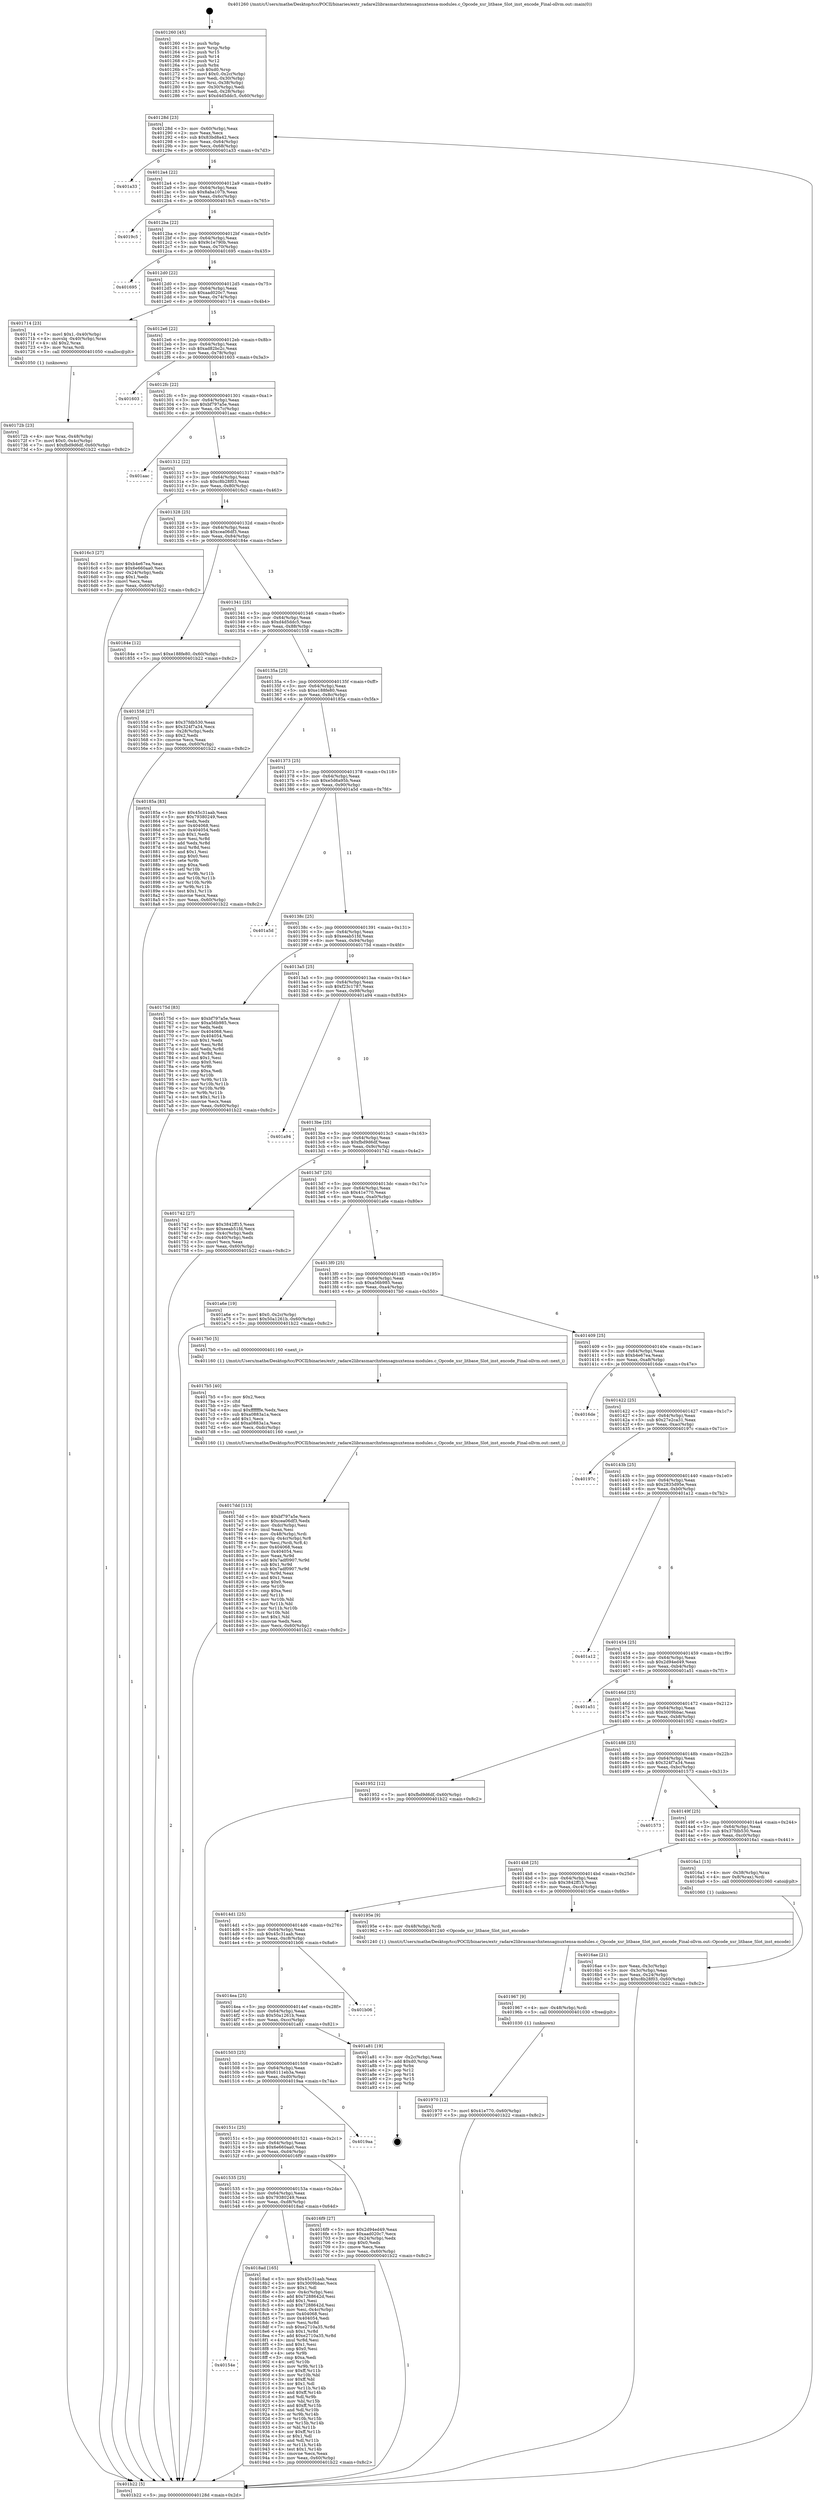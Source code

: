 digraph "0x401260" {
  label = "0x401260 (/mnt/c/Users/mathe/Desktop/tcc/POCII/binaries/extr_radare2librasmarchxtensagnuxtensa-modules.c_Opcode_xsr_litbase_Slot_inst_encode_Final-ollvm.out::main(0))"
  labelloc = "t"
  node[shape=record]

  Entry [label="",width=0.3,height=0.3,shape=circle,fillcolor=black,style=filled]
  "0x40128d" [label="{
     0x40128d [23]\l
     | [instrs]\l
     &nbsp;&nbsp;0x40128d \<+3\>: mov -0x60(%rbp),%eax\l
     &nbsp;&nbsp;0x401290 \<+2\>: mov %eax,%ecx\l
     &nbsp;&nbsp;0x401292 \<+6\>: sub $0x83bd8a42,%ecx\l
     &nbsp;&nbsp;0x401298 \<+3\>: mov %eax,-0x64(%rbp)\l
     &nbsp;&nbsp;0x40129b \<+3\>: mov %ecx,-0x68(%rbp)\l
     &nbsp;&nbsp;0x40129e \<+6\>: je 0000000000401a33 \<main+0x7d3\>\l
  }"]
  "0x401a33" [label="{
     0x401a33\l
  }", style=dashed]
  "0x4012a4" [label="{
     0x4012a4 [22]\l
     | [instrs]\l
     &nbsp;&nbsp;0x4012a4 \<+5\>: jmp 00000000004012a9 \<main+0x49\>\l
     &nbsp;&nbsp;0x4012a9 \<+3\>: mov -0x64(%rbp),%eax\l
     &nbsp;&nbsp;0x4012ac \<+5\>: sub $0x8aba107b,%eax\l
     &nbsp;&nbsp;0x4012b1 \<+3\>: mov %eax,-0x6c(%rbp)\l
     &nbsp;&nbsp;0x4012b4 \<+6\>: je 00000000004019c5 \<main+0x765\>\l
  }"]
  Exit [label="",width=0.3,height=0.3,shape=circle,fillcolor=black,style=filled,peripheries=2]
  "0x4019c5" [label="{
     0x4019c5\l
  }", style=dashed]
  "0x4012ba" [label="{
     0x4012ba [22]\l
     | [instrs]\l
     &nbsp;&nbsp;0x4012ba \<+5\>: jmp 00000000004012bf \<main+0x5f\>\l
     &nbsp;&nbsp;0x4012bf \<+3\>: mov -0x64(%rbp),%eax\l
     &nbsp;&nbsp;0x4012c2 \<+5\>: sub $0x9c1e790b,%eax\l
     &nbsp;&nbsp;0x4012c7 \<+3\>: mov %eax,-0x70(%rbp)\l
     &nbsp;&nbsp;0x4012ca \<+6\>: je 0000000000401695 \<main+0x435\>\l
  }"]
  "0x401970" [label="{
     0x401970 [12]\l
     | [instrs]\l
     &nbsp;&nbsp;0x401970 \<+7\>: movl $0x41e770,-0x60(%rbp)\l
     &nbsp;&nbsp;0x401977 \<+5\>: jmp 0000000000401b22 \<main+0x8c2\>\l
  }"]
  "0x401695" [label="{
     0x401695\l
  }", style=dashed]
  "0x4012d0" [label="{
     0x4012d0 [22]\l
     | [instrs]\l
     &nbsp;&nbsp;0x4012d0 \<+5\>: jmp 00000000004012d5 \<main+0x75\>\l
     &nbsp;&nbsp;0x4012d5 \<+3\>: mov -0x64(%rbp),%eax\l
     &nbsp;&nbsp;0x4012d8 \<+5\>: sub $0xaad020c7,%eax\l
     &nbsp;&nbsp;0x4012dd \<+3\>: mov %eax,-0x74(%rbp)\l
     &nbsp;&nbsp;0x4012e0 \<+6\>: je 0000000000401714 \<main+0x4b4\>\l
  }"]
  "0x401967" [label="{
     0x401967 [9]\l
     | [instrs]\l
     &nbsp;&nbsp;0x401967 \<+4\>: mov -0x48(%rbp),%rdi\l
     &nbsp;&nbsp;0x40196b \<+5\>: call 0000000000401030 \<free@plt\>\l
     | [calls]\l
     &nbsp;&nbsp;0x401030 \{1\} (unknown)\l
  }"]
  "0x401714" [label="{
     0x401714 [23]\l
     | [instrs]\l
     &nbsp;&nbsp;0x401714 \<+7\>: movl $0x1,-0x40(%rbp)\l
     &nbsp;&nbsp;0x40171b \<+4\>: movslq -0x40(%rbp),%rax\l
     &nbsp;&nbsp;0x40171f \<+4\>: shl $0x2,%rax\l
     &nbsp;&nbsp;0x401723 \<+3\>: mov %rax,%rdi\l
     &nbsp;&nbsp;0x401726 \<+5\>: call 0000000000401050 \<malloc@plt\>\l
     | [calls]\l
     &nbsp;&nbsp;0x401050 \{1\} (unknown)\l
  }"]
  "0x4012e6" [label="{
     0x4012e6 [22]\l
     | [instrs]\l
     &nbsp;&nbsp;0x4012e6 \<+5\>: jmp 00000000004012eb \<main+0x8b\>\l
     &nbsp;&nbsp;0x4012eb \<+3\>: mov -0x64(%rbp),%eax\l
     &nbsp;&nbsp;0x4012ee \<+5\>: sub $0xad82bc2c,%eax\l
     &nbsp;&nbsp;0x4012f3 \<+3\>: mov %eax,-0x78(%rbp)\l
     &nbsp;&nbsp;0x4012f6 \<+6\>: je 0000000000401603 \<main+0x3a3\>\l
  }"]
  "0x40154e" [label="{
     0x40154e\l
  }", style=dashed]
  "0x401603" [label="{
     0x401603\l
  }", style=dashed]
  "0x4012fc" [label="{
     0x4012fc [22]\l
     | [instrs]\l
     &nbsp;&nbsp;0x4012fc \<+5\>: jmp 0000000000401301 \<main+0xa1\>\l
     &nbsp;&nbsp;0x401301 \<+3\>: mov -0x64(%rbp),%eax\l
     &nbsp;&nbsp;0x401304 \<+5\>: sub $0xbf797a5e,%eax\l
     &nbsp;&nbsp;0x401309 \<+3\>: mov %eax,-0x7c(%rbp)\l
     &nbsp;&nbsp;0x40130c \<+6\>: je 0000000000401aac \<main+0x84c\>\l
  }"]
  "0x4018ad" [label="{
     0x4018ad [165]\l
     | [instrs]\l
     &nbsp;&nbsp;0x4018ad \<+5\>: mov $0x45c31aab,%eax\l
     &nbsp;&nbsp;0x4018b2 \<+5\>: mov $0x3009bbac,%ecx\l
     &nbsp;&nbsp;0x4018b7 \<+2\>: mov $0x1,%dl\l
     &nbsp;&nbsp;0x4018b9 \<+3\>: mov -0x4c(%rbp),%esi\l
     &nbsp;&nbsp;0x4018bc \<+6\>: add $0x7288642d,%esi\l
     &nbsp;&nbsp;0x4018c2 \<+3\>: add $0x1,%esi\l
     &nbsp;&nbsp;0x4018c5 \<+6\>: sub $0x7288642d,%esi\l
     &nbsp;&nbsp;0x4018cb \<+3\>: mov %esi,-0x4c(%rbp)\l
     &nbsp;&nbsp;0x4018ce \<+7\>: mov 0x404068,%esi\l
     &nbsp;&nbsp;0x4018d5 \<+7\>: mov 0x404054,%edi\l
     &nbsp;&nbsp;0x4018dc \<+3\>: mov %esi,%r8d\l
     &nbsp;&nbsp;0x4018df \<+7\>: sub $0xe2710a35,%r8d\l
     &nbsp;&nbsp;0x4018e6 \<+4\>: sub $0x1,%r8d\l
     &nbsp;&nbsp;0x4018ea \<+7\>: add $0xe2710a35,%r8d\l
     &nbsp;&nbsp;0x4018f1 \<+4\>: imul %r8d,%esi\l
     &nbsp;&nbsp;0x4018f5 \<+3\>: and $0x1,%esi\l
     &nbsp;&nbsp;0x4018f8 \<+3\>: cmp $0x0,%esi\l
     &nbsp;&nbsp;0x4018fb \<+4\>: sete %r9b\l
     &nbsp;&nbsp;0x4018ff \<+3\>: cmp $0xa,%edi\l
     &nbsp;&nbsp;0x401902 \<+4\>: setl %r10b\l
     &nbsp;&nbsp;0x401906 \<+3\>: mov %r9b,%r11b\l
     &nbsp;&nbsp;0x401909 \<+4\>: xor $0xff,%r11b\l
     &nbsp;&nbsp;0x40190d \<+3\>: mov %r10b,%bl\l
     &nbsp;&nbsp;0x401910 \<+3\>: xor $0xff,%bl\l
     &nbsp;&nbsp;0x401913 \<+3\>: xor $0x1,%dl\l
     &nbsp;&nbsp;0x401916 \<+3\>: mov %r11b,%r14b\l
     &nbsp;&nbsp;0x401919 \<+4\>: and $0xff,%r14b\l
     &nbsp;&nbsp;0x40191d \<+3\>: and %dl,%r9b\l
     &nbsp;&nbsp;0x401920 \<+3\>: mov %bl,%r15b\l
     &nbsp;&nbsp;0x401923 \<+4\>: and $0xff,%r15b\l
     &nbsp;&nbsp;0x401927 \<+3\>: and %dl,%r10b\l
     &nbsp;&nbsp;0x40192a \<+3\>: or %r9b,%r14b\l
     &nbsp;&nbsp;0x40192d \<+3\>: or %r10b,%r15b\l
     &nbsp;&nbsp;0x401930 \<+3\>: xor %r15b,%r14b\l
     &nbsp;&nbsp;0x401933 \<+3\>: or %bl,%r11b\l
     &nbsp;&nbsp;0x401936 \<+4\>: xor $0xff,%r11b\l
     &nbsp;&nbsp;0x40193a \<+3\>: or $0x1,%dl\l
     &nbsp;&nbsp;0x40193d \<+3\>: and %dl,%r11b\l
     &nbsp;&nbsp;0x401940 \<+3\>: or %r11b,%r14b\l
     &nbsp;&nbsp;0x401943 \<+4\>: test $0x1,%r14b\l
     &nbsp;&nbsp;0x401947 \<+3\>: cmovne %ecx,%eax\l
     &nbsp;&nbsp;0x40194a \<+3\>: mov %eax,-0x60(%rbp)\l
     &nbsp;&nbsp;0x40194d \<+5\>: jmp 0000000000401b22 \<main+0x8c2\>\l
  }"]
  "0x401aac" [label="{
     0x401aac\l
  }", style=dashed]
  "0x401312" [label="{
     0x401312 [22]\l
     | [instrs]\l
     &nbsp;&nbsp;0x401312 \<+5\>: jmp 0000000000401317 \<main+0xb7\>\l
     &nbsp;&nbsp;0x401317 \<+3\>: mov -0x64(%rbp),%eax\l
     &nbsp;&nbsp;0x40131a \<+5\>: sub $0xc8b28f03,%eax\l
     &nbsp;&nbsp;0x40131f \<+3\>: mov %eax,-0x80(%rbp)\l
     &nbsp;&nbsp;0x401322 \<+6\>: je 00000000004016c3 \<main+0x463\>\l
  }"]
  "0x4017dd" [label="{
     0x4017dd [113]\l
     | [instrs]\l
     &nbsp;&nbsp;0x4017dd \<+5\>: mov $0xbf797a5e,%ecx\l
     &nbsp;&nbsp;0x4017e2 \<+5\>: mov $0xcea06df3,%edx\l
     &nbsp;&nbsp;0x4017e7 \<+6\>: mov -0xdc(%rbp),%esi\l
     &nbsp;&nbsp;0x4017ed \<+3\>: imul %eax,%esi\l
     &nbsp;&nbsp;0x4017f0 \<+4\>: mov -0x48(%rbp),%rdi\l
     &nbsp;&nbsp;0x4017f4 \<+4\>: movslq -0x4c(%rbp),%r8\l
     &nbsp;&nbsp;0x4017f8 \<+4\>: mov %esi,(%rdi,%r8,4)\l
     &nbsp;&nbsp;0x4017fc \<+7\>: mov 0x404068,%eax\l
     &nbsp;&nbsp;0x401803 \<+7\>: mov 0x404054,%esi\l
     &nbsp;&nbsp;0x40180a \<+3\>: mov %eax,%r9d\l
     &nbsp;&nbsp;0x40180d \<+7\>: add $0x7adf0907,%r9d\l
     &nbsp;&nbsp;0x401814 \<+4\>: sub $0x1,%r9d\l
     &nbsp;&nbsp;0x401818 \<+7\>: sub $0x7adf0907,%r9d\l
     &nbsp;&nbsp;0x40181f \<+4\>: imul %r9d,%eax\l
     &nbsp;&nbsp;0x401823 \<+3\>: and $0x1,%eax\l
     &nbsp;&nbsp;0x401826 \<+3\>: cmp $0x0,%eax\l
     &nbsp;&nbsp;0x401829 \<+4\>: sete %r10b\l
     &nbsp;&nbsp;0x40182d \<+3\>: cmp $0xa,%esi\l
     &nbsp;&nbsp;0x401830 \<+4\>: setl %r11b\l
     &nbsp;&nbsp;0x401834 \<+3\>: mov %r10b,%bl\l
     &nbsp;&nbsp;0x401837 \<+3\>: and %r11b,%bl\l
     &nbsp;&nbsp;0x40183a \<+3\>: xor %r11b,%r10b\l
     &nbsp;&nbsp;0x40183d \<+3\>: or %r10b,%bl\l
     &nbsp;&nbsp;0x401840 \<+3\>: test $0x1,%bl\l
     &nbsp;&nbsp;0x401843 \<+3\>: cmovne %edx,%ecx\l
     &nbsp;&nbsp;0x401846 \<+3\>: mov %ecx,-0x60(%rbp)\l
     &nbsp;&nbsp;0x401849 \<+5\>: jmp 0000000000401b22 \<main+0x8c2\>\l
  }"]
  "0x4016c3" [label="{
     0x4016c3 [27]\l
     | [instrs]\l
     &nbsp;&nbsp;0x4016c3 \<+5\>: mov $0xb4e67ea,%eax\l
     &nbsp;&nbsp;0x4016c8 \<+5\>: mov $0x6e660aa0,%ecx\l
     &nbsp;&nbsp;0x4016cd \<+3\>: mov -0x24(%rbp),%edx\l
     &nbsp;&nbsp;0x4016d0 \<+3\>: cmp $0x1,%edx\l
     &nbsp;&nbsp;0x4016d3 \<+3\>: cmovl %ecx,%eax\l
     &nbsp;&nbsp;0x4016d6 \<+3\>: mov %eax,-0x60(%rbp)\l
     &nbsp;&nbsp;0x4016d9 \<+5\>: jmp 0000000000401b22 \<main+0x8c2\>\l
  }"]
  "0x401328" [label="{
     0x401328 [25]\l
     | [instrs]\l
     &nbsp;&nbsp;0x401328 \<+5\>: jmp 000000000040132d \<main+0xcd\>\l
     &nbsp;&nbsp;0x40132d \<+3\>: mov -0x64(%rbp),%eax\l
     &nbsp;&nbsp;0x401330 \<+5\>: sub $0xcea06df3,%eax\l
     &nbsp;&nbsp;0x401335 \<+6\>: mov %eax,-0x84(%rbp)\l
     &nbsp;&nbsp;0x40133b \<+6\>: je 000000000040184e \<main+0x5ee\>\l
  }"]
  "0x4017b5" [label="{
     0x4017b5 [40]\l
     | [instrs]\l
     &nbsp;&nbsp;0x4017b5 \<+5\>: mov $0x2,%ecx\l
     &nbsp;&nbsp;0x4017ba \<+1\>: cltd\l
     &nbsp;&nbsp;0x4017bb \<+2\>: idiv %ecx\l
     &nbsp;&nbsp;0x4017bd \<+6\>: imul $0xfffffffe,%edx,%ecx\l
     &nbsp;&nbsp;0x4017c3 \<+6\>: sub $0xa0883a1a,%ecx\l
     &nbsp;&nbsp;0x4017c9 \<+3\>: add $0x1,%ecx\l
     &nbsp;&nbsp;0x4017cc \<+6\>: add $0xa0883a1a,%ecx\l
     &nbsp;&nbsp;0x4017d2 \<+6\>: mov %ecx,-0xdc(%rbp)\l
     &nbsp;&nbsp;0x4017d8 \<+5\>: call 0000000000401160 \<next_i\>\l
     | [calls]\l
     &nbsp;&nbsp;0x401160 \{1\} (/mnt/c/Users/mathe/Desktop/tcc/POCII/binaries/extr_radare2librasmarchxtensagnuxtensa-modules.c_Opcode_xsr_litbase_Slot_inst_encode_Final-ollvm.out::next_i)\l
  }"]
  "0x40184e" [label="{
     0x40184e [12]\l
     | [instrs]\l
     &nbsp;&nbsp;0x40184e \<+7\>: movl $0xe188fe80,-0x60(%rbp)\l
     &nbsp;&nbsp;0x401855 \<+5\>: jmp 0000000000401b22 \<main+0x8c2\>\l
  }"]
  "0x401341" [label="{
     0x401341 [25]\l
     | [instrs]\l
     &nbsp;&nbsp;0x401341 \<+5\>: jmp 0000000000401346 \<main+0xe6\>\l
     &nbsp;&nbsp;0x401346 \<+3\>: mov -0x64(%rbp),%eax\l
     &nbsp;&nbsp;0x401349 \<+5\>: sub $0xd4d5ddc5,%eax\l
     &nbsp;&nbsp;0x40134e \<+6\>: mov %eax,-0x88(%rbp)\l
     &nbsp;&nbsp;0x401354 \<+6\>: je 0000000000401558 \<main+0x2f8\>\l
  }"]
  "0x40172b" [label="{
     0x40172b [23]\l
     | [instrs]\l
     &nbsp;&nbsp;0x40172b \<+4\>: mov %rax,-0x48(%rbp)\l
     &nbsp;&nbsp;0x40172f \<+7\>: movl $0x0,-0x4c(%rbp)\l
     &nbsp;&nbsp;0x401736 \<+7\>: movl $0xfbd9d6df,-0x60(%rbp)\l
     &nbsp;&nbsp;0x40173d \<+5\>: jmp 0000000000401b22 \<main+0x8c2\>\l
  }"]
  "0x401558" [label="{
     0x401558 [27]\l
     | [instrs]\l
     &nbsp;&nbsp;0x401558 \<+5\>: mov $0x37fdb530,%eax\l
     &nbsp;&nbsp;0x40155d \<+5\>: mov $0x324f7a34,%ecx\l
     &nbsp;&nbsp;0x401562 \<+3\>: mov -0x28(%rbp),%edx\l
     &nbsp;&nbsp;0x401565 \<+3\>: cmp $0x2,%edx\l
     &nbsp;&nbsp;0x401568 \<+3\>: cmovne %ecx,%eax\l
     &nbsp;&nbsp;0x40156b \<+3\>: mov %eax,-0x60(%rbp)\l
     &nbsp;&nbsp;0x40156e \<+5\>: jmp 0000000000401b22 \<main+0x8c2\>\l
  }"]
  "0x40135a" [label="{
     0x40135a [25]\l
     | [instrs]\l
     &nbsp;&nbsp;0x40135a \<+5\>: jmp 000000000040135f \<main+0xff\>\l
     &nbsp;&nbsp;0x40135f \<+3\>: mov -0x64(%rbp),%eax\l
     &nbsp;&nbsp;0x401362 \<+5\>: sub $0xe188fe80,%eax\l
     &nbsp;&nbsp;0x401367 \<+6\>: mov %eax,-0x8c(%rbp)\l
     &nbsp;&nbsp;0x40136d \<+6\>: je 000000000040185a \<main+0x5fa\>\l
  }"]
  "0x401b22" [label="{
     0x401b22 [5]\l
     | [instrs]\l
     &nbsp;&nbsp;0x401b22 \<+5\>: jmp 000000000040128d \<main+0x2d\>\l
  }"]
  "0x401260" [label="{
     0x401260 [45]\l
     | [instrs]\l
     &nbsp;&nbsp;0x401260 \<+1\>: push %rbp\l
     &nbsp;&nbsp;0x401261 \<+3\>: mov %rsp,%rbp\l
     &nbsp;&nbsp;0x401264 \<+2\>: push %r15\l
     &nbsp;&nbsp;0x401266 \<+2\>: push %r14\l
     &nbsp;&nbsp;0x401268 \<+2\>: push %r12\l
     &nbsp;&nbsp;0x40126a \<+1\>: push %rbx\l
     &nbsp;&nbsp;0x40126b \<+7\>: sub $0xd0,%rsp\l
     &nbsp;&nbsp;0x401272 \<+7\>: movl $0x0,-0x2c(%rbp)\l
     &nbsp;&nbsp;0x401279 \<+3\>: mov %edi,-0x30(%rbp)\l
     &nbsp;&nbsp;0x40127c \<+4\>: mov %rsi,-0x38(%rbp)\l
     &nbsp;&nbsp;0x401280 \<+3\>: mov -0x30(%rbp),%edi\l
     &nbsp;&nbsp;0x401283 \<+3\>: mov %edi,-0x28(%rbp)\l
     &nbsp;&nbsp;0x401286 \<+7\>: movl $0xd4d5ddc5,-0x60(%rbp)\l
  }"]
  "0x401535" [label="{
     0x401535 [25]\l
     | [instrs]\l
     &nbsp;&nbsp;0x401535 \<+5\>: jmp 000000000040153a \<main+0x2da\>\l
     &nbsp;&nbsp;0x40153a \<+3\>: mov -0x64(%rbp),%eax\l
     &nbsp;&nbsp;0x40153d \<+5\>: sub $0x79380249,%eax\l
     &nbsp;&nbsp;0x401542 \<+6\>: mov %eax,-0xd8(%rbp)\l
     &nbsp;&nbsp;0x401548 \<+6\>: je 00000000004018ad \<main+0x64d\>\l
  }"]
  "0x40185a" [label="{
     0x40185a [83]\l
     | [instrs]\l
     &nbsp;&nbsp;0x40185a \<+5\>: mov $0x45c31aab,%eax\l
     &nbsp;&nbsp;0x40185f \<+5\>: mov $0x79380249,%ecx\l
     &nbsp;&nbsp;0x401864 \<+2\>: xor %edx,%edx\l
     &nbsp;&nbsp;0x401866 \<+7\>: mov 0x404068,%esi\l
     &nbsp;&nbsp;0x40186d \<+7\>: mov 0x404054,%edi\l
     &nbsp;&nbsp;0x401874 \<+3\>: sub $0x1,%edx\l
     &nbsp;&nbsp;0x401877 \<+3\>: mov %esi,%r8d\l
     &nbsp;&nbsp;0x40187a \<+3\>: add %edx,%r8d\l
     &nbsp;&nbsp;0x40187d \<+4\>: imul %r8d,%esi\l
     &nbsp;&nbsp;0x401881 \<+3\>: and $0x1,%esi\l
     &nbsp;&nbsp;0x401884 \<+3\>: cmp $0x0,%esi\l
     &nbsp;&nbsp;0x401887 \<+4\>: sete %r9b\l
     &nbsp;&nbsp;0x40188b \<+3\>: cmp $0xa,%edi\l
     &nbsp;&nbsp;0x40188e \<+4\>: setl %r10b\l
     &nbsp;&nbsp;0x401892 \<+3\>: mov %r9b,%r11b\l
     &nbsp;&nbsp;0x401895 \<+3\>: and %r10b,%r11b\l
     &nbsp;&nbsp;0x401898 \<+3\>: xor %r10b,%r9b\l
     &nbsp;&nbsp;0x40189b \<+3\>: or %r9b,%r11b\l
     &nbsp;&nbsp;0x40189e \<+4\>: test $0x1,%r11b\l
     &nbsp;&nbsp;0x4018a2 \<+3\>: cmovne %ecx,%eax\l
     &nbsp;&nbsp;0x4018a5 \<+3\>: mov %eax,-0x60(%rbp)\l
     &nbsp;&nbsp;0x4018a8 \<+5\>: jmp 0000000000401b22 \<main+0x8c2\>\l
  }"]
  "0x401373" [label="{
     0x401373 [25]\l
     | [instrs]\l
     &nbsp;&nbsp;0x401373 \<+5\>: jmp 0000000000401378 \<main+0x118\>\l
     &nbsp;&nbsp;0x401378 \<+3\>: mov -0x64(%rbp),%eax\l
     &nbsp;&nbsp;0x40137b \<+5\>: sub $0xe5d6a95b,%eax\l
     &nbsp;&nbsp;0x401380 \<+6\>: mov %eax,-0x90(%rbp)\l
     &nbsp;&nbsp;0x401386 \<+6\>: je 0000000000401a5d \<main+0x7fd\>\l
  }"]
  "0x4016f9" [label="{
     0x4016f9 [27]\l
     | [instrs]\l
     &nbsp;&nbsp;0x4016f9 \<+5\>: mov $0x2d94ed49,%eax\l
     &nbsp;&nbsp;0x4016fe \<+5\>: mov $0xaad020c7,%ecx\l
     &nbsp;&nbsp;0x401703 \<+3\>: mov -0x24(%rbp),%edx\l
     &nbsp;&nbsp;0x401706 \<+3\>: cmp $0x0,%edx\l
     &nbsp;&nbsp;0x401709 \<+3\>: cmove %ecx,%eax\l
     &nbsp;&nbsp;0x40170c \<+3\>: mov %eax,-0x60(%rbp)\l
     &nbsp;&nbsp;0x40170f \<+5\>: jmp 0000000000401b22 \<main+0x8c2\>\l
  }"]
  "0x401a5d" [label="{
     0x401a5d\l
  }", style=dashed]
  "0x40138c" [label="{
     0x40138c [25]\l
     | [instrs]\l
     &nbsp;&nbsp;0x40138c \<+5\>: jmp 0000000000401391 \<main+0x131\>\l
     &nbsp;&nbsp;0x401391 \<+3\>: mov -0x64(%rbp),%eax\l
     &nbsp;&nbsp;0x401394 \<+5\>: sub $0xeeab51fd,%eax\l
     &nbsp;&nbsp;0x401399 \<+6\>: mov %eax,-0x94(%rbp)\l
     &nbsp;&nbsp;0x40139f \<+6\>: je 000000000040175d \<main+0x4fd\>\l
  }"]
  "0x40151c" [label="{
     0x40151c [25]\l
     | [instrs]\l
     &nbsp;&nbsp;0x40151c \<+5\>: jmp 0000000000401521 \<main+0x2c1\>\l
     &nbsp;&nbsp;0x401521 \<+3\>: mov -0x64(%rbp),%eax\l
     &nbsp;&nbsp;0x401524 \<+5\>: sub $0x6e660aa0,%eax\l
     &nbsp;&nbsp;0x401529 \<+6\>: mov %eax,-0xd4(%rbp)\l
     &nbsp;&nbsp;0x40152f \<+6\>: je 00000000004016f9 \<main+0x499\>\l
  }"]
  "0x40175d" [label="{
     0x40175d [83]\l
     | [instrs]\l
     &nbsp;&nbsp;0x40175d \<+5\>: mov $0xbf797a5e,%eax\l
     &nbsp;&nbsp;0x401762 \<+5\>: mov $0xa56b985,%ecx\l
     &nbsp;&nbsp;0x401767 \<+2\>: xor %edx,%edx\l
     &nbsp;&nbsp;0x401769 \<+7\>: mov 0x404068,%esi\l
     &nbsp;&nbsp;0x401770 \<+7\>: mov 0x404054,%edi\l
     &nbsp;&nbsp;0x401777 \<+3\>: sub $0x1,%edx\l
     &nbsp;&nbsp;0x40177a \<+3\>: mov %esi,%r8d\l
     &nbsp;&nbsp;0x40177d \<+3\>: add %edx,%r8d\l
     &nbsp;&nbsp;0x401780 \<+4\>: imul %r8d,%esi\l
     &nbsp;&nbsp;0x401784 \<+3\>: and $0x1,%esi\l
     &nbsp;&nbsp;0x401787 \<+3\>: cmp $0x0,%esi\l
     &nbsp;&nbsp;0x40178a \<+4\>: sete %r9b\l
     &nbsp;&nbsp;0x40178e \<+3\>: cmp $0xa,%edi\l
     &nbsp;&nbsp;0x401791 \<+4\>: setl %r10b\l
     &nbsp;&nbsp;0x401795 \<+3\>: mov %r9b,%r11b\l
     &nbsp;&nbsp;0x401798 \<+3\>: and %r10b,%r11b\l
     &nbsp;&nbsp;0x40179b \<+3\>: xor %r10b,%r9b\l
     &nbsp;&nbsp;0x40179e \<+3\>: or %r9b,%r11b\l
     &nbsp;&nbsp;0x4017a1 \<+4\>: test $0x1,%r11b\l
     &nbsp;&nbsp;0x4017a5 \<+3\>: cmovne %ecx,%eax\l
     &nbsp;&nbsp;0x4017a8 \<+3\>: mov %eax,-0x60(%rbp)\l
     &nbsp;&nbsp;0x4017ab \<+5\>: jmp 0000000000401b22 \<main+0x8c2\>\l
  }"]
  "0x4013a5" [label="{
     0x4013a5 [25]\l
     | [instrs]\l
     &nbsp;&nbsp;0x4013a5 \<+5\>: jmp 00000000004013aa \<main+0x14a\>\l
     &nbsp;&nbsp;0x4013aa \<+3\>: mov -0x64(%rbp),%eax\l
     &nbsp;&nbsp;0x4013ad \<+5\>: sub $0xf23c1787,%eax\l
     &nbsp;&nbsp;0x4013b2 \<+6\>: mov %eax,-0x98(%rbp)\l
     &nbsp;&nbsp;0x4013b8 \<+6\>: je 0000000000401a94 \<main+0x834\>\l
  }"]
  "0x4019aa" [label="{
     0x4019aa\l
  }", style=dashed]
  "0x401a94" [label="{
     0x401a94\l
  }", style=dashed]
  "0x4013be" [label="{
     0x4013be [25]\l
     | [instrs]\l
     &nbsp;&nbsp;0x4013be \<+5\>: jmp 00000000004013c3 \<main+0x163\>\l
     &nbsp;&nbsp;0x4013c3 \<+3\>: mov -0x64(%rbp),%eax\l
     &nbsp;&nbsp;0x4013c6 \<+5\>: sub $0xfbd9d6df,%eax\l
     &nbsp;&nbsp;0x4013cb \<+6\>: mov %eax,-0x9c(%rbp)\l
     &nbsp;&nbsp;0x4013d1 \<+6\>: je 0000000000401742 \<main+0x4e2\>\l
  }"]
  "0x401503" [label="{
     0x401503 [25]\l
     | [instrs]\l
     &nbsp;&nbsp;0x401503 \<+5\>: jmp 0000000000401508 \<main+0x2a8\>\l
     &nbsp;&nbsp;0x401508 \<+3\>: mov -0x64(%rbp),%eax\l
     &nbsp;&nbsp;0x40150b \<+5\>: sub $0x6111eb3a,%eax\l
     &nbsp;&nbsp;0x401510 \<+6\>: mov %eax,-0xd0(%rbp)\l
     &nbsp;&nbsp;0x401516 \<+6\>: je 00000000004019aa \<main+0x74a\>\l
  }"]
  "0x401742" [label="{
     0x401742 [27]\l
     | [instrs]\l
     &nbsp;&nbsp;0x401742 \<+5\>: mov $0x3842ff15,%eax\l
     &nbsp;&nbsp;0x401747 \<+5\>: mov $0xeeab51fd,%ecx\l
     &nbsp;&nbsp;0x40174c \<+3\>: mov -0x4c(%rbp),%edx\l
     &nbsp;&nbsp;0x40174f \<+3\>: cmp -0x40(%rbp),%edx\l
     &nbsp;&nbsp;0x401752 \<+3\>: cmovl %ecx,%eax\l
     &nbsp;&nbsp;0x401755 \<+3\>: mov %eax,-0x60(%rbp)\l
     &nbsp;&nbsp;0x401758 \<+5\>: jmp 0000000000401b22 \<main+0x8c2\>\l
  }"]
  "0x4013d7" [label="{
     0x4013d7 [25]\l
     | [instrs]\l
     &nbsp;&nbsp;0x4013d7 \<+5\>: jmp 00000000004013dc \<main+0x17c\>\l
     &nbsp;&nbsp;0x4013dc \<+3\>: mov -0x64(%rbp),%eax\l
     &nbsp;&nbsp;0x4013df \<+5\>: sub $0x41e770,%eax\l
     &nbsp;&nbsp;0x4013e4 \<+6\>: mov %eax,-0xa0(%rbp)\l
     &nbsp;&nbsp;0x4013ea \<+6\>: je 0000000000401a6e \<main+0x80e\>\l
  }"]
  "0x401a81" [label="{
     0x401a81 [19]\l
     | [instrs]\l
     &nbsp;&nbsp;0x401a81 \<+3\>: mov -0x2c(%rbp),%eax\l
     &nbsp;&nbsp;0x401a84 \<+7\>: add $0xd0,%rsp\l
     &nbsp;&nbsp;0x401a8b \<+1\>: pop %rbx\l
     &nbsp;&nbsp;0x401a8c \<+2\>: pop %r12\l
     &nbsp;&nbsp;0x401a8e \<+2\>: pop %r14\l
     &nbsp;&nbsp;0x401a90 \<+2\>: pop %r15\l
     &nbsp;&nbsp;0x401a92 \<+1\>: pop %rbp\l
     &nbsp;&nbsp;0x401a93 \<+1\>: ret\l
  }"]
  "0x401a6e" [label="{
     0x401a6e [19]\l
     | [instrs]\l
     &nbsp;&nbsp;0x401a6e \<+7\>: movl $0x0,-0x2c(%rbp)\l
     &nbsp;&nbsp;0x401a75 \<+7\>: movl $0x50a1261b,-0x60(%rbp)\l
     &nbsp;&nbsp;0x401a7c \<+5\>: jmp 0000000000401b22 \<main+0x8c2\>\l
  }"]
  "0x4013f0" [label="{
     0x4013f0 [25]\l
     | [instrs]\l
     &nbsp;&nbsp;0x4013f0 \<+5\>: jmp 00000000004013f5 \<main+0x195\>\l
     &nbsp;&nbsp;0x4013f5 \<+3\>: mov -0x64(%rbp),%eax\l
     &nbsp;&nbsp;0x4013f8 \<+5\>: sub $0xa56b985,%eax\l
     &nbsp;&nbsp;0x4013fd \<+6\>: mov %eax,-0xa4(%rbp)\l
     &nbsp;&nbsp;0x401403 \<+6\>: je 00000000004017b0 \<main+0x550\>\l
  }"]
  "0x4014ea" [label="{
     0x4014ea [25]\l
     | [instrs]\l
     &nbsp;&nbsp;0x4014ea \<+5\>: jmp 00000000004014ef \<main+0x28f\>\l
     &nbsp;&nbsp;0x4014ef \<+3\>: mov -0x64(%rbp),%eax\l
     &nbsp;&nbsp;0x4014f2 \<+5\>: sub $0x50a1261b,%eax\l
     &nbsp;&nbsp;0x4014f7 \<+6\>: mov %eax,-0xcc(%rbp)\l
     &nbsp;&nbsp;0x4014fd \<+6\>: je 0000000000401a81 \<main+0x821\>\l
  }"]
  "0x4017b0" [label="{
     0x4017b0 [5]\l
     | [instrs]\l
     &nbsp;&nbsp;0x4017b0 \<+5\>: call 0000000000401160 \<next_i\>\l
     | [calls]\l
     &nbsp;&nbsp;0x401160 \{1\} (/mnt/c/Users/mathe/Desktop/tcc/POCII/binaries/extr_radare2librasmarchxtensagnuxtensa-modules.c_Opcode_xsr_litbase_Slot_inst_encode_Final-ollvm.out::next_i)\l
  }"]
  "0x401409" [label="{
     0x401409 [25]\l
     | [instrs]\l
     &nbsp;&nbsp;0x401409 \<+5\>: jmp 000000000040140e \<main+0x1ae\>\l
     &nbsp;&nbsp;0x40140e \<+3\>: mov -0x64(%rbp),%eax\l
     &nbsp;&nbsp;0x401411 \<+5\>: sub $0xb4e67ea,%eax\l
     &nbsp;&nbsp;0x401416 \<+6\>: mov %eax,-0xa8(%rbp)\l
     &nbsp;&nbsp;0x40141c \<+6\>: je 00000000004016de \<main+0x47e\>\l
  }"]
  "0x401b06" [label="{
     0x401b06\l
  }", style=dashed]
  "0x4016de" [label="{
     0x4016de\l
  }", style=dashed]
  "0x401422" [label="{
     0x401422 [25]\l
     | [instrs]\l
     &nbsp;&nbsp;0x401422 \<+5\>: jmp 0000000000401427 \<main+0x1c7\>\l
     &nbsp;&nbsp;0x401427 \<+3\>: mov -0x64(%rbp),%eax\l
     &nbsp;&nbsp;0x40142a \<+5\>: sub $0x27e2ca31,%eax\l
     &nbsp;&nbsp;0x40142f \<+6\>: mov %eax,-0xac(%rbp)\l
     &nbsp;&nbsp;0x401435 \<+6\>: je 000000000040197c \<main+0x71c\>\l
  }"]
  "0x4014d1" [label="{
     0x4014d1 [25]\l
     | [instrs]\l
     &nbsp;&nbsp;0x4014d1 \<+5\>: jmp 00000000004014d6 \<main+0x276\>\l
     &nbsp;&nbsp;0x4014d6 \<+3\>: mov -0x64(%rbp),%eax\l
     &nbsp;&nbsp;0x4014d9 \<+5\>: sub $0x45c31aab,%eax\l
     &nbsp;&nbsp;0x4014de \<+6\>: mov %eax,-0xc8(%rbp)\l
     &nbsp;&nbsp;0x4014e4 \<+6\>: je 0000000000401b06 \<main+0x8a6\>\l
  }"]
  "0x40197c" [label="{
     0x40197c\l
  }", style=dashed]
  "0x40143b" [label="{
     0x40143b [25]\l
     | [instrs]\l
     &nbsp;&nbsp;0x40143b \<+5\>: jmp 0000000000401440 \<main+0x1e0\>\l
     &nbsp;&nbsp;0x401440 \<+3\>: mov -0x64(%rbp),%eax\l
     &nbsp;&nbsp;0x401443 \<+5\>: sub $0x2835d95e,%eax\l
     &nbsp;&nbsp;0x401448 \<+6\>: mov %eax,-0xb0(%rbp)\l
     &nbsp;&nbsp;0x40144e \<+6\>: je 0000000000401a12 \<main+0x7b2\>\l
  }"]
  "0x40195e" [label="{
     0x40195e [9]\l
     | [instrs]\l
     &nbsp;&nbsp;0x40195e \<+4\>: mov -0x48(%rbp),%rdi\l
     &nbsp;&nbsp;0x401962 \<+5\>: call 0000000000401240 \<Opcode_xsr_litbase_Slot_inst_encode\>\l
     | [calls]\l
     &nbsp;&nbsp;0x401240 \{1\} (/mnt/c/Users/mathe/Desktop/tcc/POCII/binaries/extr_radare2librasmarchxtensagnuxtensa-modules.c_Opcode_xsr_litbase_Slot_inst_encode_Final-ollvm.out::Opcode_xsr_litbase_Slot_inst_encode)\l
  }"]
  "0x401a12" [label="{
     0x401a12\l
  }", style=dashed]
  "0x401454" [label="{
     0x401454 [25]\l
     | [instrs]\l
     &nbsp;&nbsp;0x401454 \<+5\>: jmp 0000000000401459 \<main+0x1f9\>\l
     &nbsp;&nbsp;0x401459 \<+3\>: mov -0x64(%rbp),%eax\l
     &nbsp;&nbsp;0x40145c \<+5\>: sub $0x2d94ed49,%eax\l
     &nbsp;&nbsp;0x401461 \<+6\>: mov %eax,-0xb4(%rbp)\l
     &nbsp;&nbsp;0x401467 \<+6\>: je 0000000000401a51 \<main+0x7f1\>\l
  }"]
  "0x4016ae" [label="{
     0x4016ae [21]\l
     | [instrs]\l
     &nbsp;&nbsp;0x4016ae \<+3\>: mov %eax,-0x3c(%rbp)\l
     &nbsp;&nbsp;0x4016b1 \<+3\>: mov -0x3c(%rbp),%eax\l
     &nbsp;&nbsp;0x4016b4 \<+3\>: mov %eax,-0x24(%rbp)\l
     &nbsp;&nbsp;0x4016b7 \<+7\>: movl $0xc8b28f03,-0x60(%rbp)\l
     &nbsp;&nbsp;0x4016be \<+5\>: jmp 0000000000401b22 \<main+0x8c2\>\l
  }"]
  "0x401a51" [label="{
     0x401a51\l
  }", style=dashed]
  "0x40146d" [label="{
     0x40146d [25]\l
     | [instrs]\l
     &nbsp;&nbsp;0x40146d \<+5\>: jmp 0000000000401472 \<main+0x212\>\l
     &nbsp;&nbsp;0x401472 \<+3\>: mov -0x64(%rbp),%eax\l
     &nbsp;&nbsp;0x401475 \<+5\>: sub $0x3009bbac,%eax\l
     &nbsp;&nbsp;0x40147a \<+6\>: mov %eax,-0xb8(%rbp)\l
     &nbsp;&nbsp;0x401480 \<+6\>: je 0000000000401952 \<main+0x6f2\>\l
  }"]
  "0x4014b8" [label="{
     0x4014b8 [25]\l
     | [instrs]\l
     &nbsp;&nbsp;0x4014b8 \<+5\>: jmp 00000000004014bd \<main+0x25d\>\l
     &nbsp;&nbsp;0x4014bd \<+3\>: mov -0x64(%rbp),%eax\l
     &nbsp;&nbsp;0x4014c0 \<+5\>: sub $0x3842ff15,%eax\l
     &nbsp;&nbsp;0x4014c5 \<+6\>: mov %eax,-0xc4(%rbp)\l
     &nbsp;&nbsp;0x4014cb \<+6\>: je 000000000040195e \<main+0x6fe\>\l
  }"]
  "0x401952" [label="{
     0x401952 [12]\l
     | [instrs]\l
     &nbsp;&nbsp;0x401952 \<+7\>: movl $0xfbd9d6df,-0x60(%rbp)\l
     &nbsp;&nbsp;0x401959 \<+5\>: jmp 0000000000401b22 \<main+0x8c2\>\l
  }"]
  "0x401486" [label="{
     0x401486 [25]\l
     | [instrs]\l
     &nbsp;&nbsp;0x401486 \<+5\>: jmp 000000000040148b \<main+0x22b\>\l
     &nbsp;&nbsp;0x40148b \<+3\>: mov -0x64(%rbp),%eax\l
     &nbsp;&nbsp;0x40148e \<+5\>: sub $0x324f7a34,%eax\l
     &nbsp;&nbsp;0x401493 \<+6\>: mov %eax,-0xbc(%rbp)\l
     &nbsp;&nbsp;0x401499 \<+6\>: je 0000000000401573 \<main+0x313\>\l
  }"]
  "0x4016a1" [label="{
     0x4016a1 [13]\l
     | [instrs]\l
     &nbsp;&nbsp;0x4016a1 \<+4\>: mov -0x38(%rbp),%rax\l
     &nbsp;&nbsp;0x4016a5 \<+4\>: mov 0x8(%rax),%rdi\l
     &nbsp;&nbsp;0x4016a9 \<+5\>: call 0000000000401060 \<atoi@plt\>\l
     | [calls]\l
     &nbsp;&nbsp;0x401060 \{1\} (unknown)\l
  }"]
  "0x401573" [label="{
     0x401573\l
  }", style=dashed]
  "0x40149f" [label="{
     0x40149f [25]\l
     | [instrs]\l
     &nbsp;&nbsp;0x40149f \<+5\>: jmp 00000000004014a4 \<main+0x244\>\l
     &nbsp;&nbsp;0x4014a4 \<+3\>: mov -0x64(%rbp),%eax\l
     &nbsp;&nbsp;0x4014a7 \<+5\>: sub $0x37fdb530,%eax\l
     &nbsp;&nbsp;0x4014ac \<+6\>: mov %eax,-0xc0(%rbp)\l
     &nbsp;&nbsp;0x4014b2 \<+6\>: je 00000000004016a1 \<main+0x441\>\l
  }"]
  Entry -> "0x401260" [label=" 1"]
  "0x40128d" -> "0x401a33" [label=" 0"]
  "0x40128d" -> "0x4012a4" [label=" 16"]
  "0x401a81" -> Exit [label=" 1"]
  "0x4012a4" -> "0x4019c5" [label=" 0"]
  "0x4012a4" -> "0x4012ba" [label=" 16"]
  "0x401a6e" -> "0x401b22" [label=" 1"]
  "0x4012ba" -> "0x401695" [label=" 0"]
  "0x4012ba" -> "0x4012d0" [label=" 16"]
  "0x401970" -> "0x401b22" [label=" 1"]
  "0x4012d0" -> "0x401714" [label=" 1"]
  "0x4012d0" -> "0x4012e6" [label=" 15"]
  "0x401967" -> "0x401970" [label=" 1"]
  "0x4012e6" -> "0x401603" [label=" 0"]
  "0x4012e6" -> "0x4012fc" [label=" 15"]
  "0x40195e" -> "0x401967" [label=" 1"]
  "0x4012fc" -> "0x401aac" [label=" 0"]
  "0x4012fc" -> "0x401312" [label=" 15"]
  "0x401952" -> "0x401b22" [label=" 1"]
  "0x401312" -> "0x4016c3" [label=" 1"]
  "0x401312" -> "0x401328" [label=" 14"]
  "0x401535" -> "0x40154e" [label=" 0"]
  "0x401328" -> "0x40184e" [label=" 1"]
  "0x401328" -> "0x401341" [label=" 13"]
  "0x401535" -> "0x4018ad" [label=" 1"]
  "0x401341" -> "0x401558" [label=" 1"]
  "0x401341" -> "0x40135a" [label=" 12"]
  "0x401558" -> "0x401b22" [label=" 1"]
  "0x401260" -> "0x40128d" [label=" 1"]
  "0x401b22" -> "0x40128d" [label=" 15"]
  "0x4018ad" -> "0x401b22" [label=" 1"]
  "0x40135a" -> "0x40185a" [label=" 1"]
  "0x40135a" -> "0x401373" [label=" 11"]
  "0x40185a" -> "0x401b22" [label=" 1"]
  "0x401373" -> "0x401a5d" [label=" 0"]
  "0x401373" -> "0x40138c" [label=" 11"]
  "0x40184e" -> "0x401b22" [label=" 1"]
  "0x40138c" -> "0x40175d" [label=" 1"]
  "0x40138c" -> "0x4013a5" [label=" 10"]
  "0x4017b5" -> "0x4017dd" [label=" 1"]
  "0x4013a5" -> "0x401a94" [label=" 0"]
  "0x4013a5" -> "0x4013be" [label=" 10"]
  "0x4017b0" -> "0x4017b5" [label=" 1"]
  "0x4013be" -> "0x401742" [label=" 2"]
  "0x4013be" -> "0x4013d7" [label=" 8"]
  "0x401742" -> "0x401b22" [label=" 2"]
  "0x4013d7" -> "0x401a6e" [label=" 1"]
  "0x4013d7" -> "0x4013f0" [label=" 7"]
  "0x40172b" -> "0x401b22" [label=" 1"]
  "0x4013f0" -> "0x4017b0" [label=" 1"]
  "0x4013f0" -> "0x401409" [label=" 6"]
  "0x4016f9" -> "0x401b22" [label=" 1"]
  "0x401409" -> "0x4016de" [label=" 0"]
  "0x401409" -> "0x401422" [label=" 6"]
  "0x40151c" -> "0x401535" [label=" 1"]
  "0x401422" -> "0x40197c" [label=" 0"]
  "0x401422" -> "0x40143b" [label=" 6"]
  "0x4017dd" -> "0x401b22" [label=" 1"]
  "0x40143b" -> "0x401a12" [label=" 0"]
  "0x40143b" -> "0x401454" [label=" 6"]
  "0x401503" -> "0x40151c" [label=" 2"]
  "0x401454" -> "0x401a51" [label=" 0"]
  "0x401454" -> "0x40146d" [label=" 6"]
  "0x40175d" -> "0x401b22" [label=" 1"]
  "0x40146d" -> "0x401952" [label=" 1"]
  "0x40146d" -> "0x401486" [label=" 5"]
  "0x4014ea" -> "0x401503" [label=" 2"]
  "0x401486" -> "0x401573" [label=" 0"]
  "0x401486" -> "0x40149f" [label=" 5"]
  "0x4014ea" -> "0x401a81" [label=" 1"]
  "0x40149f" -> "0x4016a1" [label=" 1"]
  "0x40149f" -> "0x4014b8" [label=" 4"]
  "0x4016a1" -> "0x4016ae" [label=" 1"]
  "0x4016ae" -> "0x401b22" [label=" 1"]
  "0x4016c3" -> "0x401b22" [label=" 1"]
  "0x401503" -> "0x4019aa" [label=" 0"]
  "0x4014b8" -> "0x40195e" [label=" 1"]
  "0x4014b8" -> "0x4014d1" [label=" 3"]
  "0x40151c" -> "0x4016f9" [label=" 1"]
  "0x4014d1" -> "0x401b06" [label=" 0"]
  "0x4014d1" -> "0x4014ea" [label=" 3"]
  "0x401714" -> "0x40172b" [label=" 1"]
}
